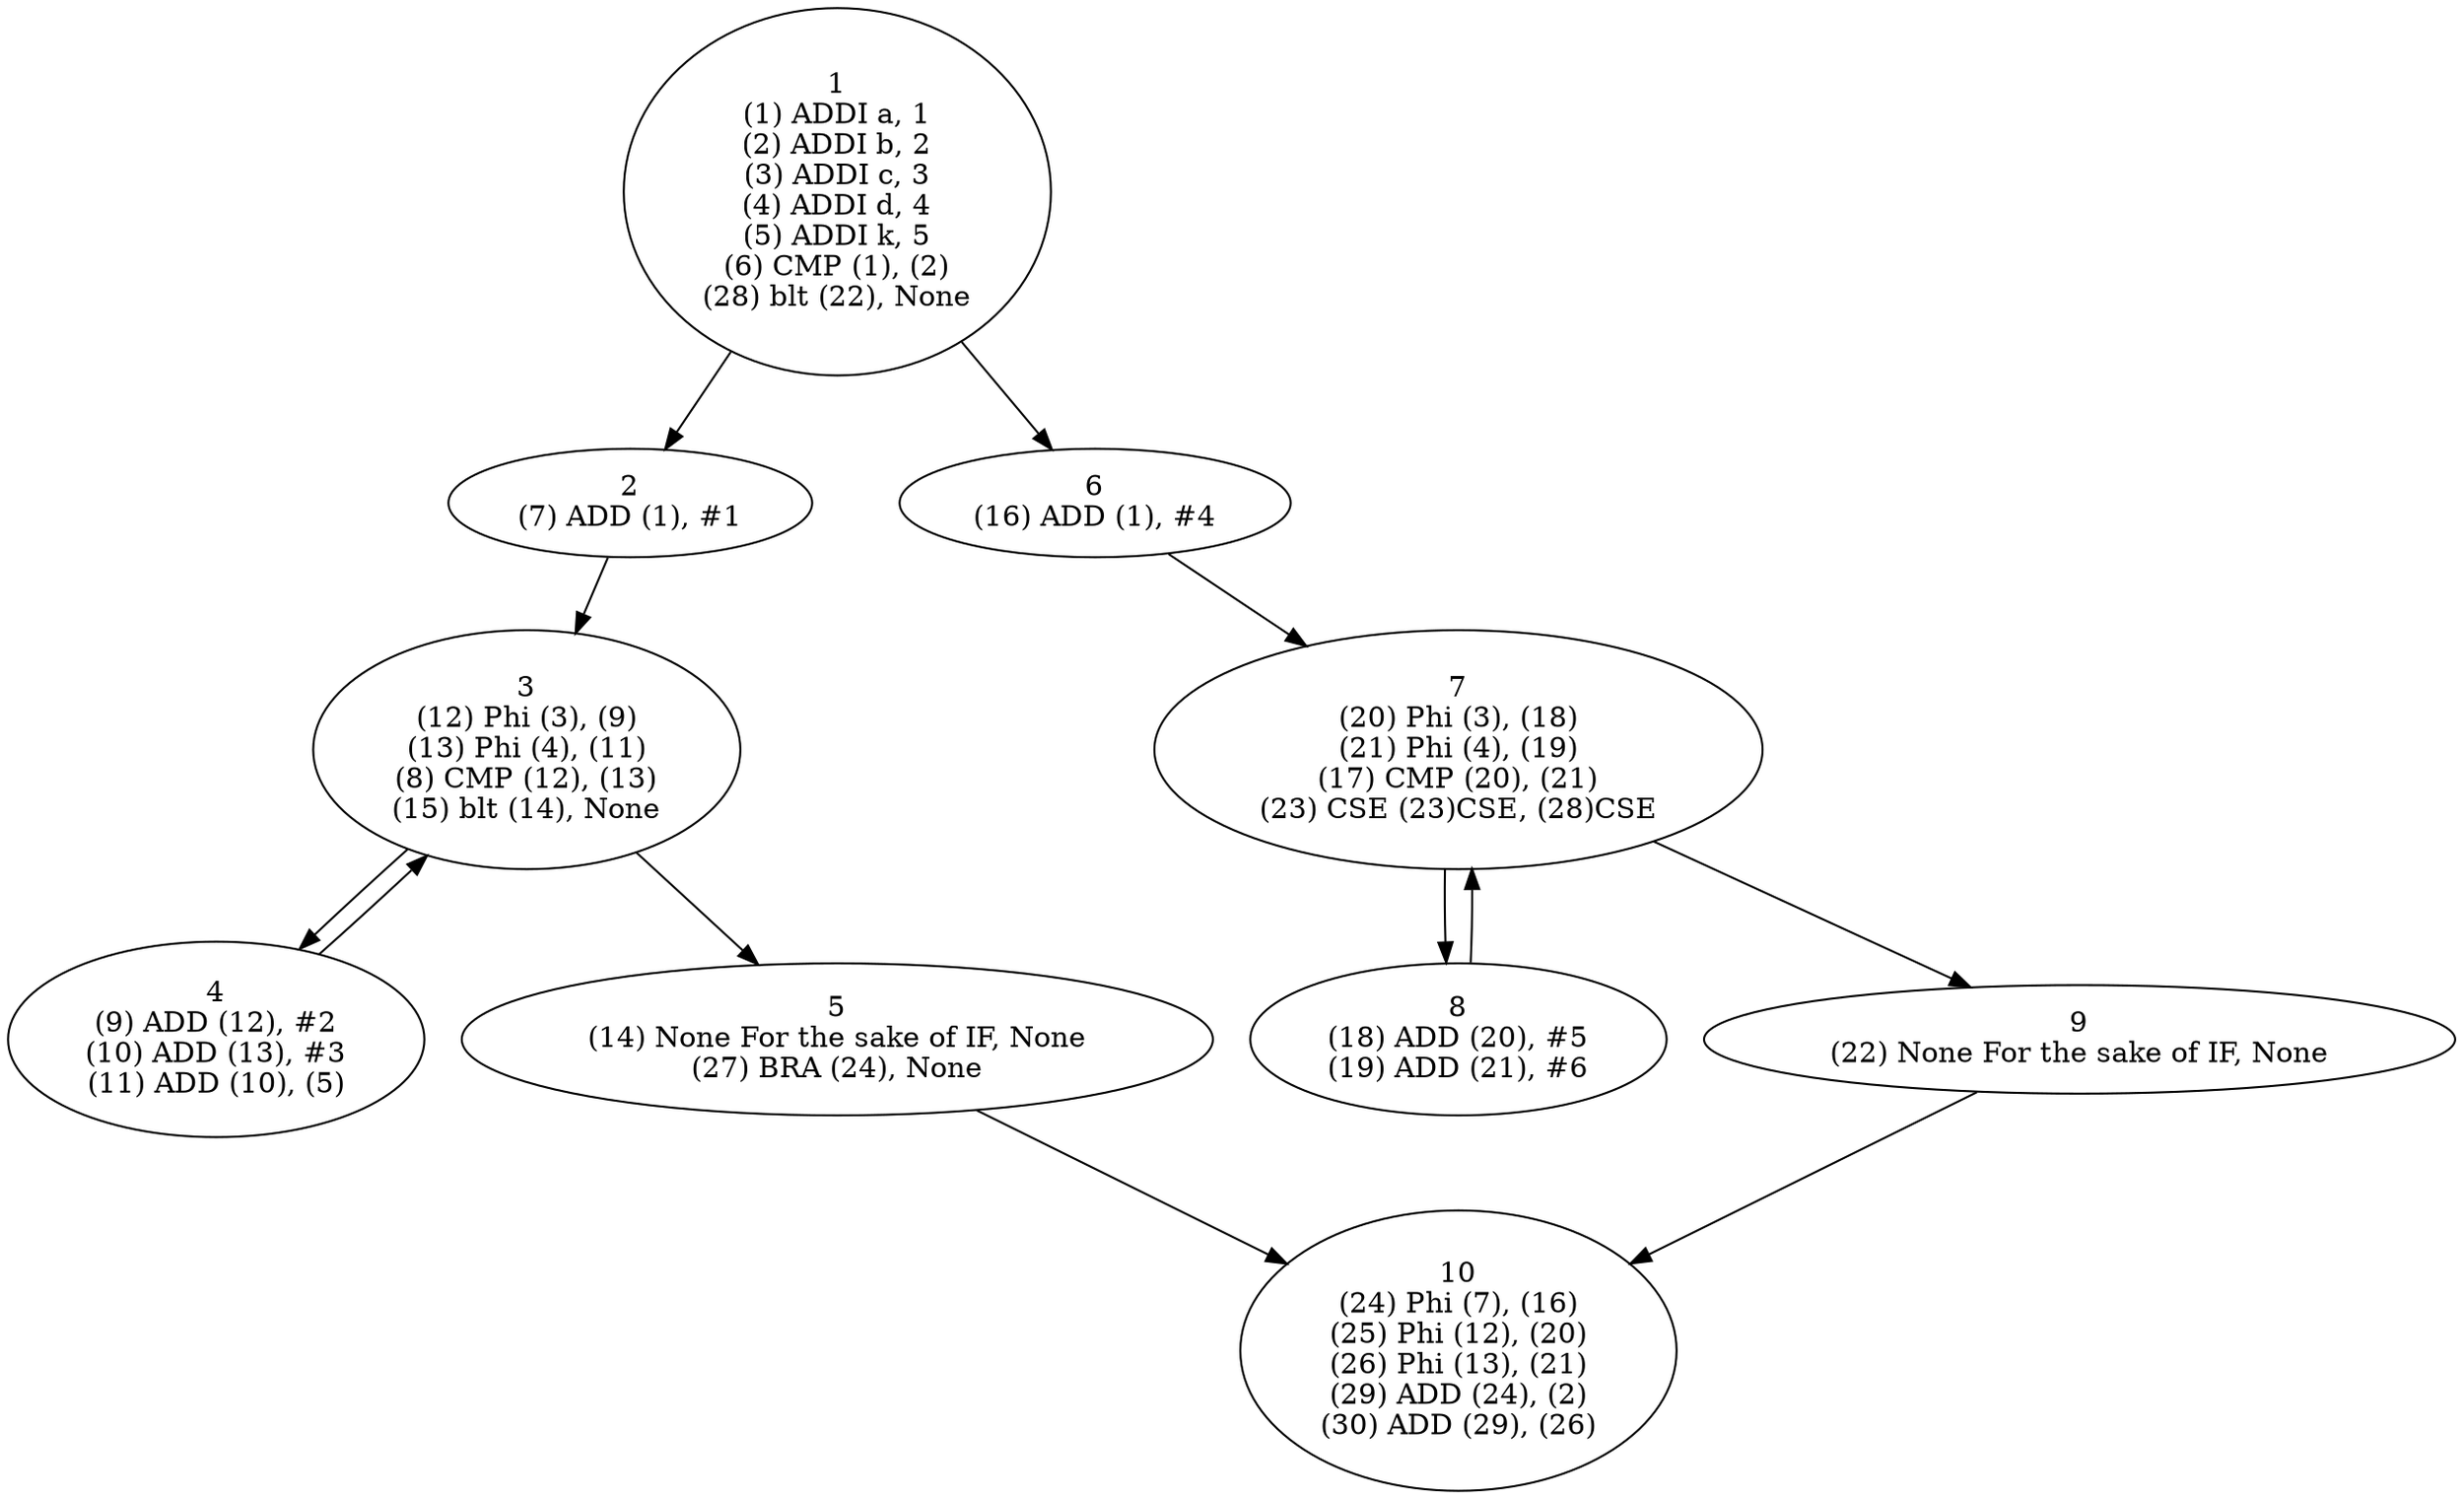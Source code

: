 strict digraph  {
1 [label="1\n(1) ADDI a, 1\n(2) ADDI b, 2\n(3) ADDI c, 3\n(4) ADDI d, 4\n(5) ADDI k, 5\n(6) CMP (1), (2)\n(28) blt (22), None"];
2 [label="2\n(7) ADD (1), #1"];
3 [label="3\n(12) Phi (3), (9)\n(13) Phi (4), (11)\n(8) CMP (12), (13)\n(15) blt (14), None"];
4 [label="4\n(9) ADD (12), #2\n(10) ADD (13), #3\n(11) ADD (10), (5)"];
5 [label="5\n(14) None For the sake of IF, None\n(27) BRA (24), None"];
6 [label="6\n(16) ADD (1), #4"];
7 [label="7\n(20) Phi (3), (18)\n(21) Phi (4), (19)\n(17) CMP (20), (21)\n(23) CSE (23)CSE, (28)CSE"];
8 [label="8\n(18) ADD (20), #5\n(19) ADD (21), #6"];
9 [label="9\n(22) None For the sake of IF, None"];
10 [label="10\n(24) Phi (7), (16)\n(25) Phi (12), (20)\n(26) Phi (13), (21)\n(29) ADD (24), (2)\n(30) ADD (29), (26)"];
1 -> 2;
1 -> 6;
2 -> 3;
3 -> 4;
3 -> 5;
4 -> 3;
5 -> 10;
6 -> 7;
7 -> 8;
7 -> 9;
8 -> 7;
9 -> 10;
}
